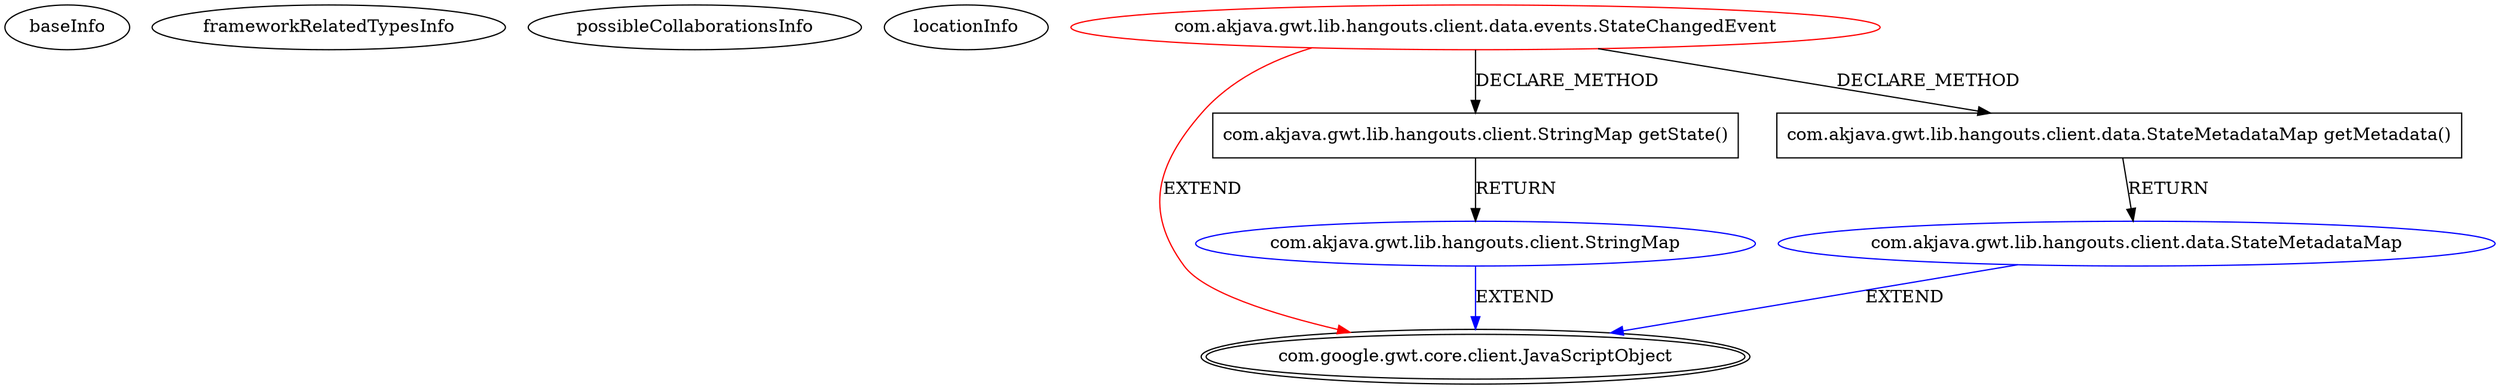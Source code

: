 digraph {
baseInfo[graphId=611,category="extension_graph",isAnonymous=false,possibleRelation=true]
frameworkRelatedTypesInfo[0="com.google.gwt.core.client.JavaScriptObject"]
possibleCollaborationsInfo[0="611~CLIENT_METHOD_DECLARATION-RETURN_TYPE-~com.google.gwt.core.client.JavaScriptObject ~com.google.gwt.core.client.JavaScriptObject ~false~false"]
locationInfo[projectName="akjava-GWT-Hangouts",filePath="/akjava-GWT-Hangouts/GWT-Hangouts-master/src/com/akjava/gwt/lib/hangouts/client/data/events/StateChangedEvent.java",contextSignature="StateChangedEvent",graphId="611"]
0[label="com.akjava.gwt.lib.hangouts.client.data.events.StateChangedEvent",vertexType="ROOT_CLIENT_CLASS_DECLARATION",isFrameworkType=false,color=red]
1[label="com.google.gwt.core.client.JavaScriptObject",vertexType="FRAMEWORK_CLASS_TYPE",isFrameworkType=true,peripheries=2]
6[label="com.akjava.gwt.lib.hangouts.client.StringMap getState()",vertexType="CLIENT_METHOD_DECLARATION",isFrameworkType=false,shape=box]
7[label="com.akjava.gwt.lib.hangouts.client.StringMap",vertexType="REFERENCE_CLIENT_CLASS_DECLARATION",isFrameworkType=false,color=blue]
9[label="com.akjava.gwt.lib.hangouts.client.data.StateMetadataMap getMetadata()",vertexType="CLIENT_METHOD_DECLARATION",isFrameworkType=false,shape=box]
10[label="com.akjava.gwt.lib.hangouts.client.data.StateMetadataMap",vertexType="REFERENCE_CLIENT_CLASS_DECLARATION",isFrameworkType=false,color=blue]
0->1[label="EXTEND",color=red]
0->6[label="DECLARE_METHOD"]
7->1[label="EXTEND",color=blue]
6->7[label="RETURN"]
0->9[label="DECLARE_METHOD"]
10->1[label="EXTEND",color=blue]
9->10[label="RETURN"]
}

